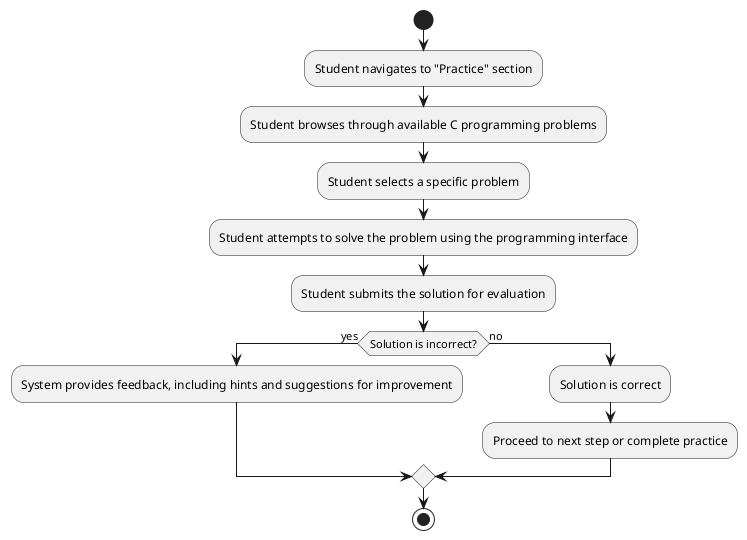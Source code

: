 @startuml
start
:Student navigates to "Practice" section;

:Student browses through available C programming problems;

:Student selects a specific problem;

:Student attempts to solve the problem using the programming interface;

:Student submits the solution for evaluation;

if (Solution is incorrect?) then (yes)
  :System provides feedback, including hints and suggestions for improvement;
else (no)
  :Solution is correct;
  :Proceed to next step or complete practice;
endif

stop
@enduml
